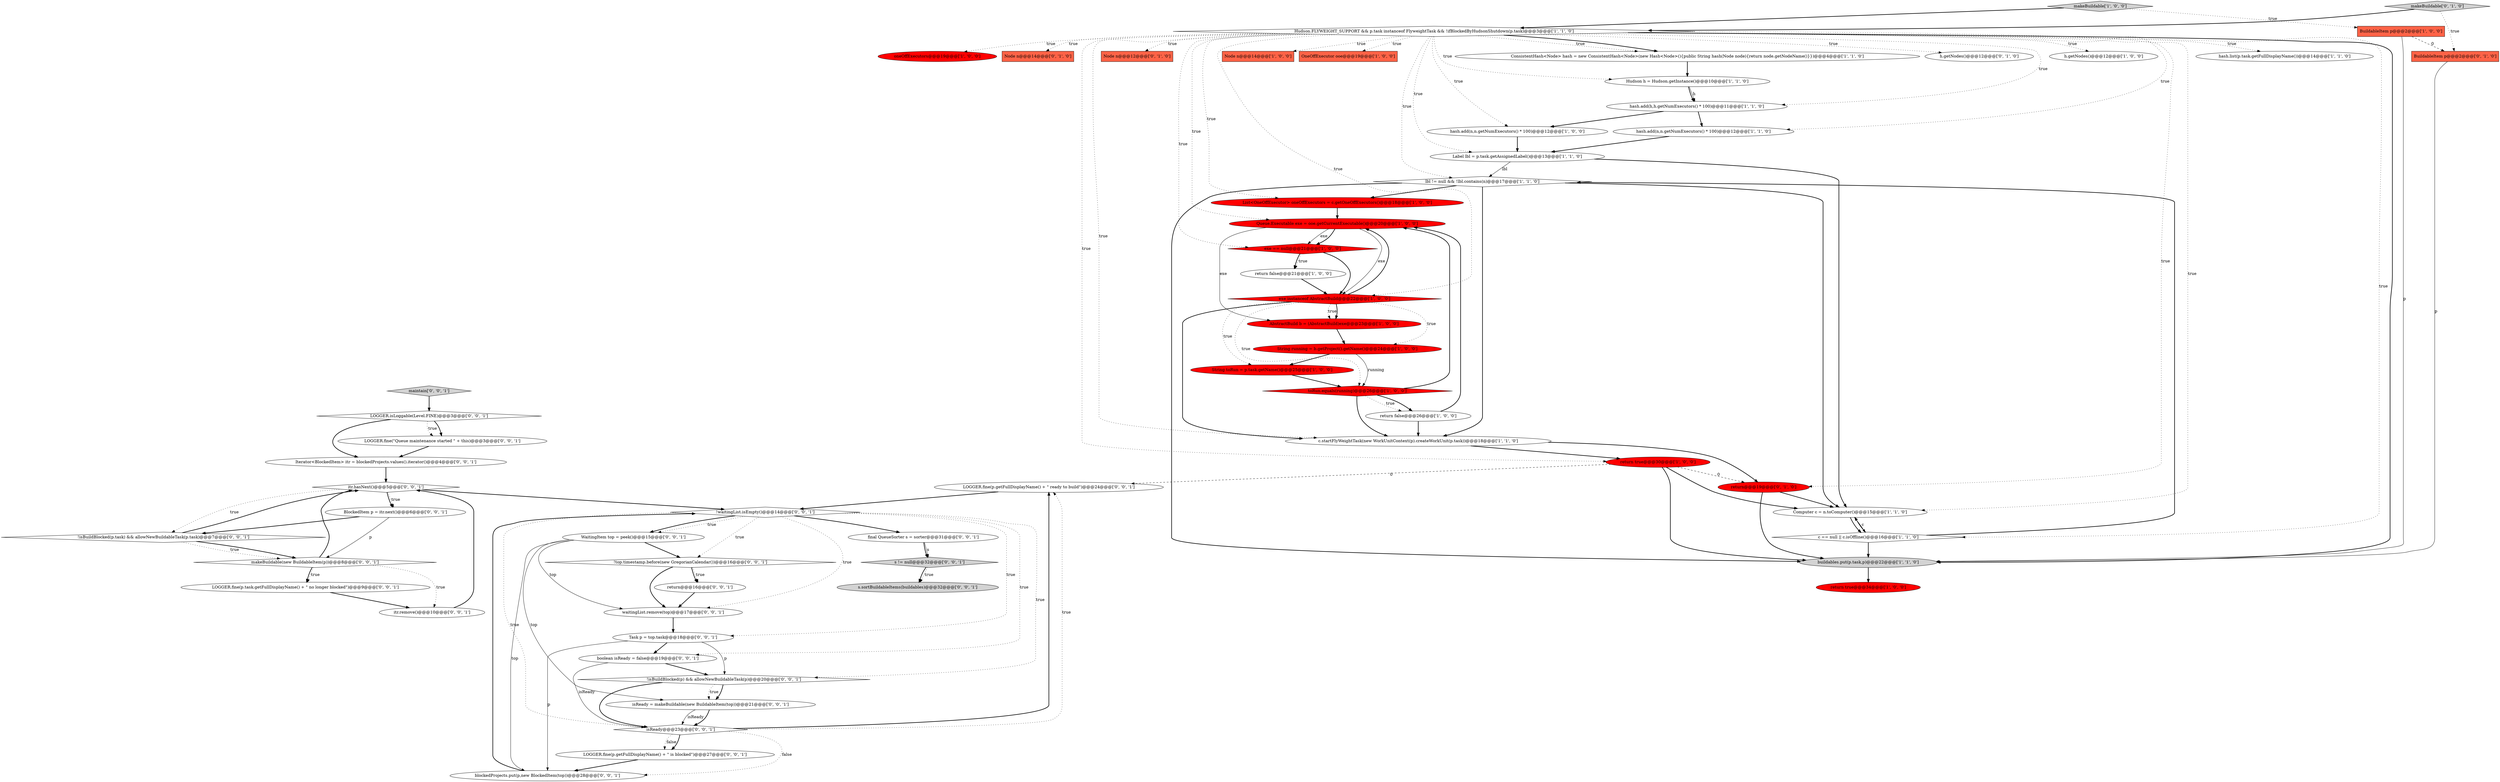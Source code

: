 digraph {
24 [style = filled, label = "hash.list(p.task.getFullDisplayName())@@@14@@@['1', '1', '0']", fillcolor = white, shape = ellipse image = "AAA0AAABBB1BBB"];
27 [style = filled, label = "hash.add(h,h.getNumExecutors() * 100)@@@11@@@['1', '1', '0']", fillcolor = white, shape = ellipse image = "AAA0AAABBB1BBB"];
5 [style = filled, label = "List<OneOffExecutor> oneOffExecutors = c.getOneOffExecutors()@@@18@@@['1', '0', '0']", fillcolor = red, shape = ellipse image = "AAA1AAABBB1BBB"];
3 [style = filled, label = "return false@@@26@@@['1', '0', '0']", fillcolor = white, shape = ellipse image = "AAA0AAABBB1BBB"];
9 [style = filled, label = "oneOffExecutors@@@19@@@['1', '0', '0']", fillcolor = red, shape = ellipse image = "AAA1AAABBB1BBB"];
29 [style = filled, label = "return true@@@30@@@['1', '0', '0']", fillcolor = red, shape = ellipse image = "AAA1AAABBB1BBB"];
35 [style = filled, label = "makeBuildable['0', '1', '0']", fillcolor = lightgray, shape = diamond image = "AAA0AAABBB2BBB"];
49 [style = filled, label = "!top.timestamp.before(new GregorianCalendar())@@@16@@@['0', '0', '1']", fillcolor = white, shape = diamond image = "AAA0AAABBB3BBB"];
60 [style = filled, label = "!waitingList.isEmpty()@@@14@@@['0', '0', '1']", fillcolor = white, shape = diamond image = "AAA0AAABBB3BBB"];
33 [style = filled, label = "Node n@@@14@@@['0', '1', '0']", fillcolor = tomato, shape = box image = "AAA0AAABBB2BBB"];
17 [style = filled, label = "exe instanceof AbstractBuild@@@22@@@['1', '0', '0']", fillcolor = red, shape = diamond image = "AAA1AAABBB1BBB"];
46 [style = filled, label = "LOGGER.fine(p.getFullDisplayName() + \" ready to build\")@@@24@@@['0', '0', '1']", fillcolor = white, shape = ellipse image = "AAA0AAABBB3BBB"];
40 [style = filled, label = "isReady = makeBuildable(new BuildableItem(top))@@@21@@@['0', '0', '1']", fillcolor = white, shape = ellipse image = "AAA0AAABBB3BBB"];
2 [style = filled, label = "makeBuildable['1', '0', '0']", fillcolor = lightgray, shape = diamond image = "AAA0AAABBB1BBB"];
39 [style = filled, label = "waitingList.remove(top)@@@17@@@['0', '0', '1']", fillcolor = white, shape = ellipse image = "AAA0AAABBB3BBB"];
16 [style = filled, label = "toRun.equals(running)@@@26@@@['1', '0', '0']", fillcolor = red, shape = diamond image = "AAA1AAABBB1BBB"];
53 [style = filled, label = "Iterator<BlockedItem> itr = blockedProjects.values().iterator()@@@4@@@['0', '0', '1']", fillcolor = white, shape = ellipse image = "AAA0AAABBB3BBB"];
61 [style = filled, label = "!isBuildBlocked(p) && allowNewBuildableTask(p)@@@20@@@['0', '0', '1']", fillcolor = white, shape = diamond image = "AAA0AAABBB3BBB"];
34 [style = filled, label = "return@@@19@@@['0', '1', '0']", fillcolor = red, shape = ellipse image = "AAA1AAABBB2BBB"];
20 [style = filled, label = "String toRun = p.task.getName()@@@25@@@['1', '0', '0']", fillcolor = red, shape = ellipse image = "AAA1AAABBB1BBB"];
38 [style = filled, label = "LOGGER.fine(p.getFullDisplayName() + \" is blocked\")@@@27@@@['0', '0', '1']", fillcolor = white, shape = ellipse image = "AAA0AAABBB3BBB"];
42 [style = filled, label = "final QueueSorter s = sorter@@@31@@@['0', '0', '1']", fillcolor = white, shape = ellipse image = "AAA0AAABBB3BBB"];
1 [style = filled, label = "return true@@@34@@@['1', '0', '0']", fillcolor = red, shape = ellipse image = "AAA1AAABBB1BBB"];
32 [style = filled, label = "Node n@@@12@@@['0', '1', '0']", fillcolor = tomato, shape = box image = "AAA0AAABBB2BBB"];
52 [style = filled, label = "LOGGER.fine(p.task.getFullDisplayName() + \" no longer blocked\")@@@9@@@['0', '0', '1']", fillcolor = white, shape = ellipse image = "AAA0AAABBB3BBB"];
48 [style = filled, label = "isReady@@@23@@@['0', '0', '1']", fillcolor = white, shape = diamond image = "AAA0AAABBB3BBB"];
4 [style = filled, label = "lbl != null && !lbl.contains(n)@@@17@@@['1', '1', '0']", fillcolor = white, shape = diamond image = "AAA0AAABBB1BBB"];
11 [style = filled, label = "c.startFlyWeightTask(new WorkUnitContext(p).createWorkUnit(p.task))@@@18@@@['1', '1', '0']", fillcolor = white, shape = ellipse image = "AAA0AAABBB1BBB"];
30 [style = filled, label = "Computer c = n.toComputer()@@@15@@@['1', '1', '0']", fillcolor = white, shape = ellipse image = "AAA0AAABBB1BBB"];
54 [style = filled, label = "blockedProjects.put(p,new BlockedItem(top))@@@28@@@['0', '0', '1']", fillcolor = white, shape = ellipse image = "AAA0AAABBB3BBB"];
44 [style = filled, label = "Task p = top.task@@@18@@@['0', '0', '1']", fillcolor = white, shape = ellipse image = "AAA0AAABBB3BBB"];
6 [style = filled, label = "Hudson.FLYWEIGHT_SUPPORT && p.task instanceof FlyweightTask && !ifBlockedByHudsonShutdown(p.task)@@@3@@@['1', '1', '0']", fillcolor = white, shape = diamond image = "AAA0AAABBB1BBB"];
50 [style = filled, label = "!isBuildBlocked(p.task) && allowNewBuildableTask(p.task)@@@7@@@['0', '0', '1']", fillcolor = white, shape = diamond image = "AAA0AAABBB3BBB"];
56 [style = filled, label = "makeBuildable(new BuildableItem(p))@@@8@@@['0', '0', '1']", fillcolor = white, shape = diamond image = "AAA0AAABBB3BBB"];
37 [style = filled, label = "return@@@16@@@['0', '0', '1']", fillcolor = white, shape = ellipse image = "AAA0AAABBB3BBB"];
57 [style = filled, label = "LOGGER.fine(\"Queue maintenance started \" + this)@@@3@@@['0', '0', '1']", fillcolor = white, shape = ellipse image = "AAA0AAABBB3BBB"];
51 [style = filled, label = "itr.remove()@@@10@@@['0', '0', '1']", fillcolor = white, shape = ellipse image = "AAA0AAABBB3BBB"];
15 [style = filled, label = "BuildableItem p@@@2@@@['1', '0', '0']", fillcolor = tomato, shape = box image = "AAA1AAABBB1BBB"];
10 [style = filled, label = "ConsistentHash<Node> hash = new ConsistentHash<Node>(new Hash<Node>(){public String hash(Node node){return node.getNodeName()}})@@@4@@@['1', '1', '0']", fillcolor = white, shape = ellipse image = "AAA0AAABBB1BBB"];
22 [style = filled, label = "Node n@@@14@@@['1', '0', '0']", fillcolor = tomato, shape = box image = "AAA0AAABBB1BBB"];
0 [style = filled, label = "OneOffExecutor ooe@@@19@@@['1', '0', '0']", fillcolor = tomato, shape = box image = "AAA0AAABBB1BBB"];
19 [style = filled, label = "AbstractBuild b = (AbstractBuild)exe@@@23@@@['1', '0', '0']", fillcolor = red, shape = ellipse image = "AAA1AAABBB1BBB"];
45 [style = filled, label = "s.sortBuildableItems(buildables)@@@32@@@['0', '0', '1']", fillcolor = lightgray, shape = ellipse image = "AAA0AAABBB3BBB"];
12 [style = filled, label = "hash.add(n,n.getNumExecutors() * 100)@@@12@@@['1', '0', '0']", fillcolor = white, shape = ellipse image = "AAA0AAABBB1BBB"];
47 [style = filled, label = "s != null@@@32@@@['0', '0', '1']", fillcolor = lightgray, shape = diamond image = "AAA0AAABBB3BBB"];
25 [style = filled, label = "exe == null@@@21@@@['1', '0', '0']", fillcolor = red, shape = diamond image = "AAA1AAABBB1BBB"];
23 [style = filled, label = "Label lbl = p.task.getAssignedLabel()@@@13@@@['1', '1', '0']", fillcolor = white, shape = ellipse image = "AAA0AAABBB1BBB"];
36 [style = filled, label = "BuildableItem p@@@2@@@['0', '1', '0']", fillcolor = tomato, shape = box image = "AAA1AAABBB2BBB"];
26 [style = filled, label = "buildables.put(p.task,p)@@@22@@@['1', '1', '0']", fillcolor = lightgray, shape = ellipse image = "AAA0AAABBB1BBB"];
14 [style = filled, label = "String running = b.getProject().getName()@@@24@@@['1', '0', '0']", fillcolor = red, shape = ellipse image = "AAA1AAABBB1BBB"];
31 [style = filled, label = "h.getNodes()@@@12@@@['0', '1', '0']", fillcolor = white, shape = ellipse image = "AAA0AAABBB2BBB"];
43 [style = filled, label = "maintain['0', '0', '1']", fillcolor = lightgray, shape = diamond image = "AAA0AAABBB3BBB"];
21 [style = filled, label = "hash.add(n,n.getNumExecutors() * 100)@@@12@@@['1', '1', '0']", fillcolor = white, shape = ellipse image = "AAA0AAABBB1BBB"];
58 [style = filled, label = "boolean isReady = false@@@19@@@['0', '0', '1']", fillcolor = white, shape = ellipse image = "AAA0AAABBB3BBB"];
7 [style = filled, label = "h.getNodes()@@@12@@@['1', '0', '0']", fillcolor = white, shape = ellipse image = "AAA0AAABBB1BBB"];
18 [style = filled, label = "return false@@@21@@@['1', '0', '0']", fillcolor = white, shape = ellipse image = "AAA0AAABBB1BBB"];
59 [style = filled, label = "LOGGER.isLoggable(Level.FINE)@@@3@@@['0', '0', '1']", fillcolor = white, shape = diamond image = "AAA0AAABBB3BBB"];
28 [style = filled, label = "Queue.Executable exe = ooe.getCurrentExecutable()@@@20@@@['1', '0', '0']", fillcolor = red, shape = ellipse image = "AAA1AAABBB1BBB"];
8 [style = filled, label = "c == null || c.isOffline()@@@16@@@['1', '1', '0']", fillcolor = white, shape = diamond image = "AAA0AAABBB1BBB"];
13 [style = filled, label = "Hudson h = Hudson.getInstance()@@@10@@@['1', '1', '0']", fillcolor = white, shape = ellipse image = "AAA0AAABBB1BBB"];
55 [style = filled, label = "itr.hasNext()@@@5@@@['0', '0', '1']", fillcolor = white, shape = diamond image = "AAA0AAABBB3BBB"];
41 [style = filled, label = "BlockedItem p = itr.next()@@@6@@@['0', '0', '1']", fillcolor = white, shape = ellipse image = "AAA0AAABBB3BBB"];
62 [style = filled, label = "WaitingItem top = peek()@@@15@@@['0', '0', '1']", fillcolor = white, shape = ellipse image = "AAA0AAABBB3BBB"];
8->30 [style = bold, label=""];
56->52 [style = bold, label=""];
6->31 [style = dotted, label="true"];
14->16 [style = solid, label="running"];
60->48 [style = dotted, label="true"];
29->30 [style = bold, label=""];
2->6 [style = bold, label=""];
58->48 [style = solid, label="isReady"];
2->15 [style = dotted, label="true"];
17->14 [style = dotted, label="true"];
11->29 [style = bold, label=""];
59->57 [style = bold, label=""];
50->56 [style = bold, label=""];
28->25 [style = solid, label="exe"];
6->32 [style = dotted, label="true"];
62->40 [style = solid, label="top"];
29->46 [style = dashed, label="0"];
5->28 [style = bold, label=""];
25->18 [style = dotted, label="true"];
60->58 [style = dotted, label="true"];
49->39 [style = bold, label=""];
20->16 [style = bold, label=""];
34->26 [style = bold, label=""];
60->44 [style = dotted, label="true"];
50->55 [style = bold, label=""];
62->39 [style = solid, label="top"];
62->49 [style = bold, label=""];
36->26 [style = solid, label="p"];
28->25 [style = bold, label=""];
6->0 [style = dotted, label="true"];
6->11 [style = dotted, label="true"];
30->8 [style = bold, label=""];
13->27 [style = solid, label="h"];
8->4 [style = bold, label=""];
14->20 [style = bold, label=""];
17->20 [style = dotted, label="true"];
55->60 [style = bold, label=""];
16->3 [style = bold, label=""];
55->41 [style = bold, label=""];
23->30 [style = bold, label=""];
27->12 [style = bold, label=""];
54->60 [style = bold, label=""];
6->13 [style = dotted, label="true"];
26->1 [style = bold, label=""];
60->62 [style = bold, label=""];
3->11 [style = bold, label=""];
60->62 [style = dotted, label="true"];
15->26 [style = solid, label="p"];
15->36 [style = dashed, label="0"];
48->46 [style = dotted, label="true"];
29->26 [style = bold, label=""];
60->39 [style = dotted, label="true"];
17->16 [style = dotted, label="true"];
46->60 [style = bold, label=""];
61->48 [style = bold, label=""];
44->54 [style = solid, label="p"];
56->52 [style = dotted, label="true"];
6->29 [style = dotted, label="true"];
6->25 [style = dotted, label="true"];
6->7 [style = dotted, label="true"];
40->48 [style = solid, label="isReady"];
6->12 [style = dotted, label="true"];
61->40 [style = bold, label=""];
52->51 [style = bold, label=""];
6->33 [style = dotted, label="true"];
57->53 [style = bold, label=""];
41->50 [style = bold, label=""];
48->38 [style = dotted, label="false"];
21->23 [style = bold, label=""];
6->24 [style = dotted, label="true"];
48->54 [style = dotted, label="false"];
58->61 [style = bold, label=""];
43->59 [style = bold, label=""];
49->37 [style = bold, label=""];
6->26 [style = bold, label=""];
29->34 [style = dashed, label="0"];
28->17 [style = solid, label="exe"];
44->61 [style = solid, label="p"];
28->19 [style = solid, label="exe"];
41->56 [style = solid, label="p"];
38->54 [style = bold, label=""];
25->18 [style = bold, label=""];
42->47 [style = bold, label=""];
6->22 [style = dotted, label="true"];
25->17 [style = bold, label=""];
42->47 [style = solid, label="s"];
59->53 [style = bold, label=""];
48->46 [style = bold, label=""];
6->10 [style = dotted, label="true"];
62->54 [style = solid, label="top"];
3->28 [style = bold, label=""];
13->27 [style = bold, label=""];
19->14 [style = bold, label=""];
10->13 [style = bold, label=""];
6->9 [style = dotted, label="true"];
6->8 [style = dotted, label="true"];
6->10 [style = bold, label=""];
17->19 [style = dotted, label="true"];
47->45 [style = bold, label=""];
6->27 [style = dotted, label="true"];
6->21 [style = dotted, label="true"];
60->61 [style = dotted, label="true"];
60->42 [style = bold, label=""];
27->21 [style = bold, label=""];
4->5 [style = bold, label=""];
49->37 [style = dotted, label="true"];
37->39 [style = bold, label=""];
53->55 [style = bold, label=""];
6->30 [style = dotted, label="true"];
61->40 [style = dotted, label="true"];
16->11 [style = bold, label=""];
39->44 [style = bold, label=""];
40->48 [style = bold, label=""];
35->6 [style = bold, label=""];
35->36 [style = dotted, label="true"];
47->45 [style = dotted, label="true"];
6->23 [style = dotted, label="true"];
4->26 [style = bold, label=""];
18->17 [style = bold, label=""];
30->8 [style = solid, label="c"];
16->3 [style = dotted, label="true"];
6->17 [style = dotted, label="true"];
17->19 [style = bold, label=""];
17->11 [style = bold, label=""];
34->30 [style = bold, label=""];
6->28 [style = dotted, label="true"];
60->49 [style = dotted, label="true"];
17->28 [style = bold, label=""];
56->51 [style = dotted, label="true"];
11->34 [style = bold, label=""];
48->38 [style = bold, label=""];
4->30 [style = bold, label=""];
6->4 [style = dotted, label="true"];
16->28 [style = bold, label=""];
51->55 [style = bold, label=""];
50->56 [style = dotted, label="true"];
6->34 [style = dotted, label="true"];
59->57 [style = dotted, label="true"];
44->58 [style = bold, label=""];
12->23 [style = bold, label=""];
55->41 [style = dotted, label="true"];
23->4 [style = solid, label="lbl"];
4->11 [style = bold, label=""];
6->5 [style = dotted, label="true"];
55->50 [style = dotted, label="true"];
56->55 [style = bold, label=""];
8->26 [style = bold, label=""];
}
